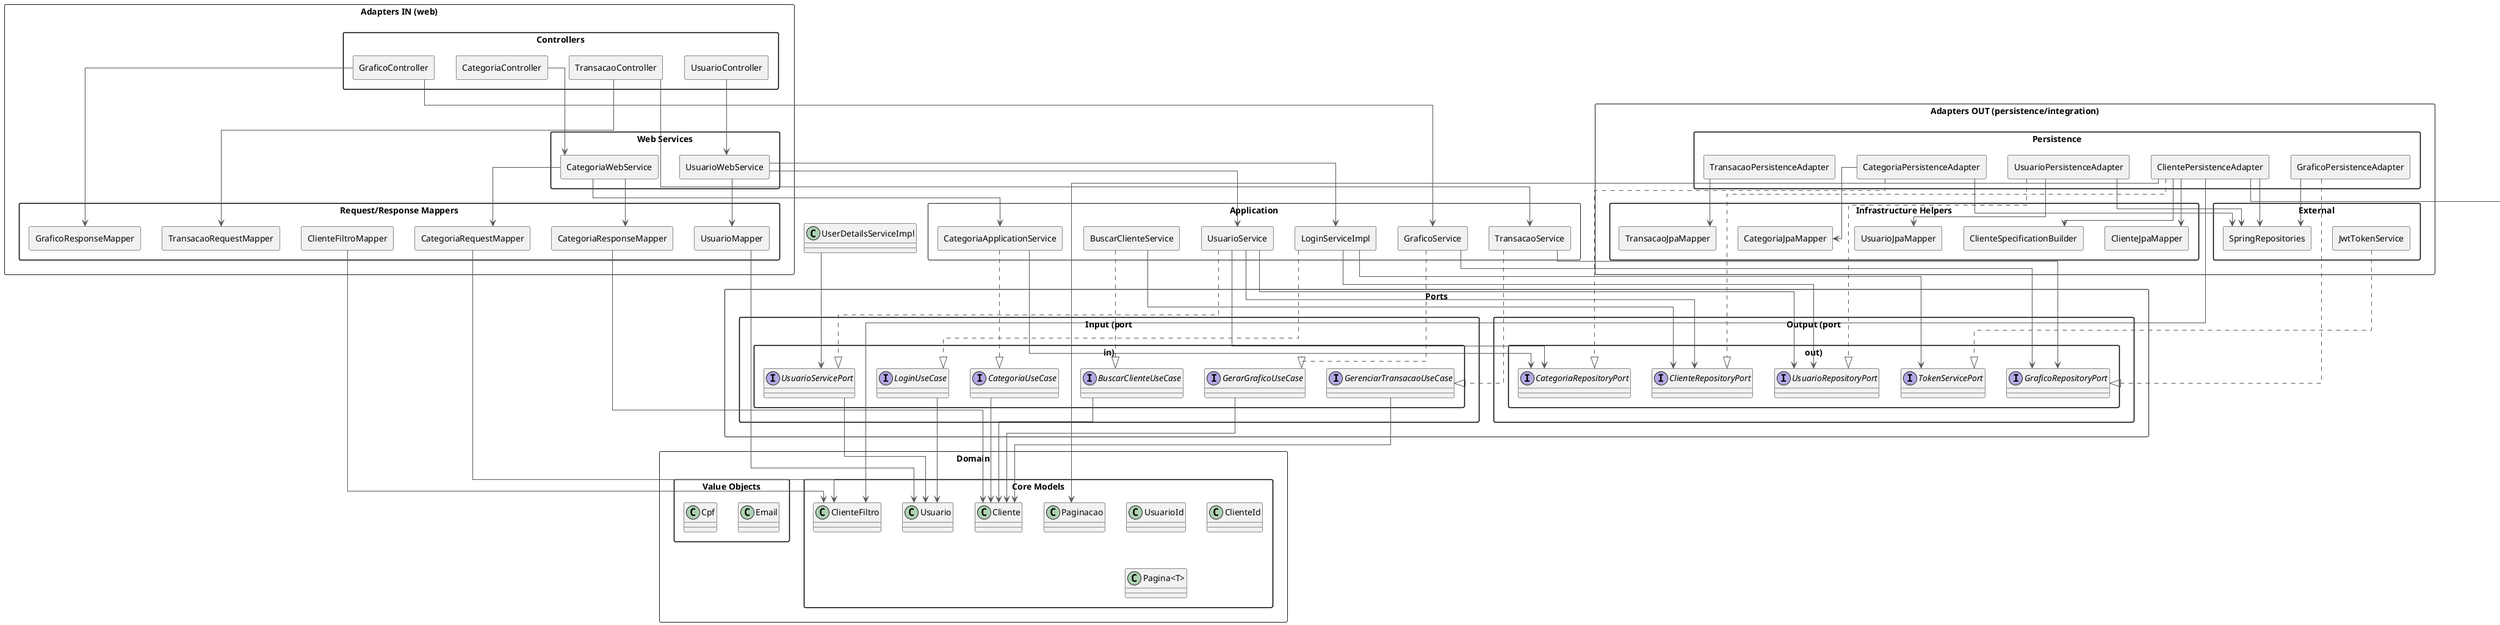 ﻿
@startuml HexagonalArchitecture
allowmixing

skinparam packageStyle rectangle
skinparam linetype ortho
skinparam componentStyle rectangle
skinparam arrowColor #555555
skinparam shadowing false

rectangle "Domain" {
  package "Core Models" {
    class Usuario
    class UsuarioId
    class Cliente
    class ClienteId
    class ClienteFiltro
    class Paginacao
    class "Pagina<T>"
  }

  package "Value Objects" {
    class Email
    class Cpf
  }
}

rectangle "Ports" {
  package "Input (port.in)" {
    interface LoginUseCase
    interface UsuarioServicePort
    interface BuscarClienteUseCase
    interface CategoriaUseCase
    interface GerarGraficoUseCase
    interface GerenciarTransacaoUseCase
  }
  package "Output (port.out)" {
    interface ClienteRepositoryPort
    interface GraficoRepositoryPort
    interface CategoriaRepositoryPort
    interface UsuarioRepositoryPort
    interface TokenServicePort
  }
}

rectangle "Application" {
  component "UsuarioService" as UsuarioAppService
  component "LoginServiceImpl" as LoginAppService
  component "BuscarClienteService" as BuscarClienteAppService
  component "CategoriaApplicationService" as CategoriaAppService
  component "TransacaoService" as TransacaoAppService
  component "GraficoService" as GraficoAppService
}

rectangle "Adapters IN (web)" {
  package "Controllers" {
    component CategoriaController
    component UsuarioController
    component GraficoController
    component TransacaoController
  }
  package "Web Services" {
    component CategoriaWebService
    component UsuarioWebService
  }
  package "Request/Response Mappers" {
    component CategoriaRequestMapper
    component CategoriaResponseMapper
    component UsuarioMapper
    component GraficoResponseMapper
    component ClienteFiltroMapper
    component TransacaoRequestMapper
  }
}

rectangle "Adapters OUT (persistence/integration)" {
  package "Persistence" {
    component CategoriaPersistenceAdapter
    component ClientePersistenceAdapter
    component TransacaoPersistenceAdapter
    component UsuarioPersistenceAdapter
    component GraficoPersistenceAdapter
  }
  package "Infrastructure Helpers" {
    component ClienteSpecificationBuilder
    component CategoriaJpaMapper
    component ClienteJpaMapper
    component UsuarioJpaMapper
    component TransacaoJpaMapper
  }
  package "External" {
    component JwtTokenService
    component SpringRepositories
  }
}

LoginAppService ..|> LoginUseCase
UsuarioAppService ..|> UsuarioServicePort
BuscarClienteAppService ..|> BuscarClienteUseCase
CategoriaAppService ..|> CategoriaUseCase
GraficoAppService ..|> GerarGraficoUseCase
TransacaoAppService ..|> GerenciarTransacaoUseCase

LoginAppService --> UsuarioRepositoryPort
LoginAppService --> TokenServicePort
UsuarioAppService --> UsuarioRepositoryPort
UsuarioAppService --> CategoriaRepositoryPort
UsuarioAppService --> ClienteRepositoryPort
BuscarClienteAppService --> ClienteRepositoryPort
CategoriaAppService --> CategoriaRepositoryPort
GraficoAppService --> GraficoRepositoryPort
TransacaoAppService --> GraficoRepositoryPort

CategoriaController --> CategoriaWebService
CategoriaWebService --> CategoriaAppService
CategoriaWebService --> CategoriaRequestMapper
CategoriaWebService --> CategoriaResponseMapper

UsuarioController --> UsuarioWebService
UsuarioWebService --> UsuarioAppService
UsuarioWebService --> LoginAppService
UsuarioWebService --> UsuarioMapper

GraficoController --> GraficoAppService
GraficoController --> GraficoResponseMapper

TransacaoController --> TransacaoAppService
TransacaoController --> TransacaoRequestMapper

ClienteFiltroMapper --> ClienteFiltro
UsuarioMapper --> Usuario
CategoriaRequestMapper --> ClienteFiltro
CategoriaResponseMapper --> Cliente

UserDetailsServiceImpl --> UsuarioServicePort
JwtTokenService ..|> TokenServicePort

ClientePersistenceAdapter ..|> ClienteRepositoryPort
ClientePersistenceAdapter --> ClienteSpecificationBuilder
ClientePersistenceAdapter --> ClienteJpaMapper
ClientePersistenceAdapter --> SpringRepositories
ClientePersistenceAdapter --> Pagina
ClientePersistenceAdapter --> ClienteFiltro
ClientePersistenceAdapter --> Paginacao

CategoriaPersistenceAdapter ..|> CategoriaRepositoryPort
CategoriaPersistenceAdapter --> CategoriaJpaMapper
CategoriaPersistenceAdapter --> SpringRepositories

UsuarioPersistenceAdapter ..|> UsuarioRepositoryPort
UsuarioPersistenceAdapter --> UsuarioJpaMapper
UsuarioPersistenceAdapter --> SpringRepositories

TransacaoPersistenceAdapter --> TransacaoJpaMapper
GraficoPersistenceAdapter ..|> GraficoRepositoryPort
GraficoPersistenceAdapter --> SpringRepositories

LoginUseCase --> Usuario
UsuarioServicePort --> Usuario
BuscarClienteUseCase --> Cliente
CategoriaUseCase --> Cliente
GerenciarTransacaoUseCase --> Cliente
GerarGraficoUseCase --> Cliente

@enduml

